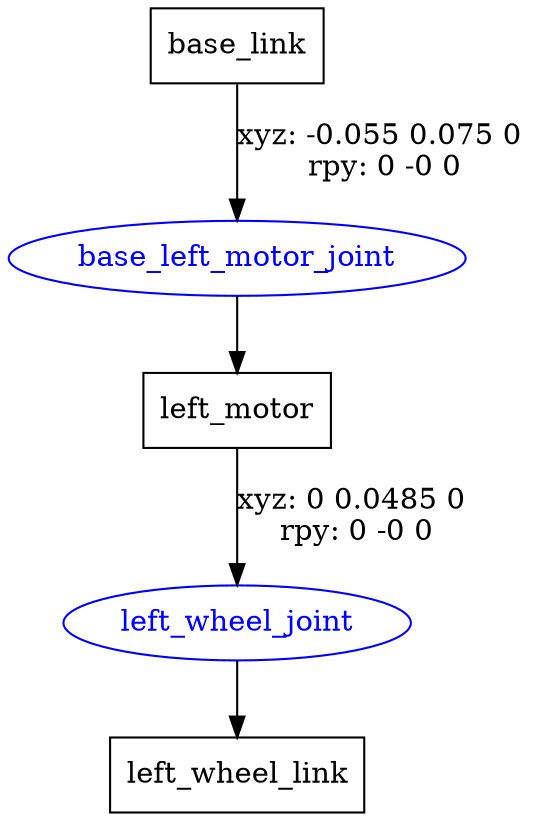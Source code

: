 digraph G {
node [shape=box];
"base_link" [label="base_link"];
"left_motor" [label="left_motor"];
"left_wheel_link" [label="left_wheel_link"];
node [shape=ellipse, color=blue, fontcolor=blue];
"base_link" -> "base_left_motor_joint" [label="xyz: -0.055 0.075 0 \nrpy: 0 -0 0"]
"base_left_motor_joint" -> "left_motor"
"left_motor" -> "left_wheel_joint" [label="xyz: 0 0.0485 0 \nrpy: 0 -0 0"]
"left_wheel_joint" -> "left_wheel_link"
}
